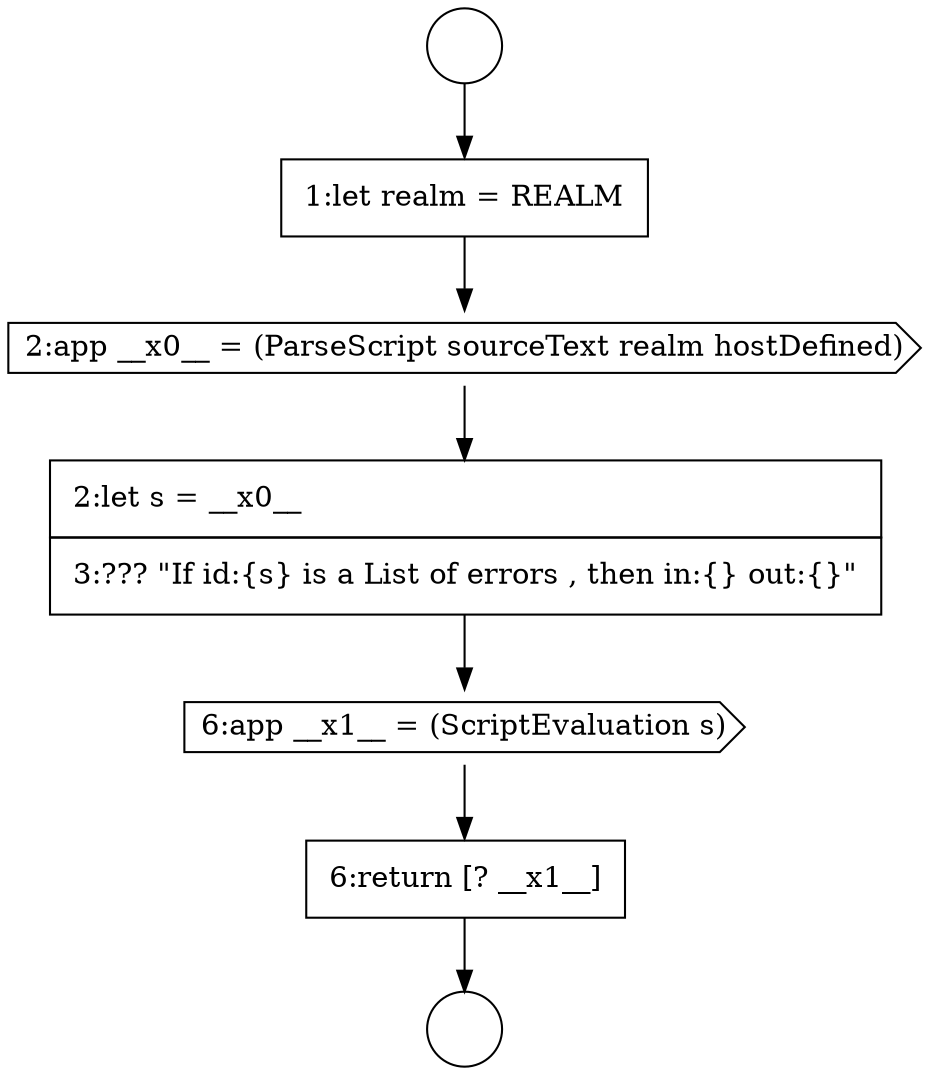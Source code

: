 digraph {
  node9424 [shape=none, margin=0, label=<<font color="black">
    <table border="0" cellborder="1" cellspacing="0" cellpadding="10">
      <tr><td align="left">2:let s = __x0__</td></tr>
      <tr><td align="left">3:??? &quot;If id:{s} is a List of errors , then in:{} out:{}&quot;</td></tr>
    </table>
  </font>> color="black" fillcolor="white" style=filled]
  node9423 [shape=cds, label=<<font color="black">2:app __x0__ = (ParseScript sourceText realm hostDefined)</font>> color="black" fillcolor="white" style=filled]
  node9426 [shape=none, margin=0, label=<<font color="black">
    <table border="0" cellborder="1" cellspacing="0" cellpadding="10">
      <tr><td align="left">6:return [? __x1__]</td></tr>
    </table>
  </font>> color="black" fillcolor="white" style=filled]
  node9422 [shape=none, margin=0, label=<<font color="black">
    <table border="0" cellborder="1" cellspacing="0" cellpadding="10">
      <tr><td align="left">1:let realm = REALM</td></tr>
    </table>
  </font>> color="black" fillcolor="white" style=filled]
  node9421 [shape=circle label=" " color="black" fillcolor="white" style=filled]
  node9420 [shape=circle label=" " color="black" fillcolor="white" style=filled]
  node9425 [shape=cds, label=<<font color="black">6:app __x1__ = (ScriptEvaluation s)</font>> color="black" fillcolor="white" style=filled]
  node9425 -> node9426 [ color="black"]
  node9426 -> node9421 [ color="black"]
  node9420 -> node9422 [ color="black"]
  node9423 -> node9424 [ color="black"]
  node9424 -> node9425 [ color="black"]
  node9422 -> node9423 [ color="black"]
}
